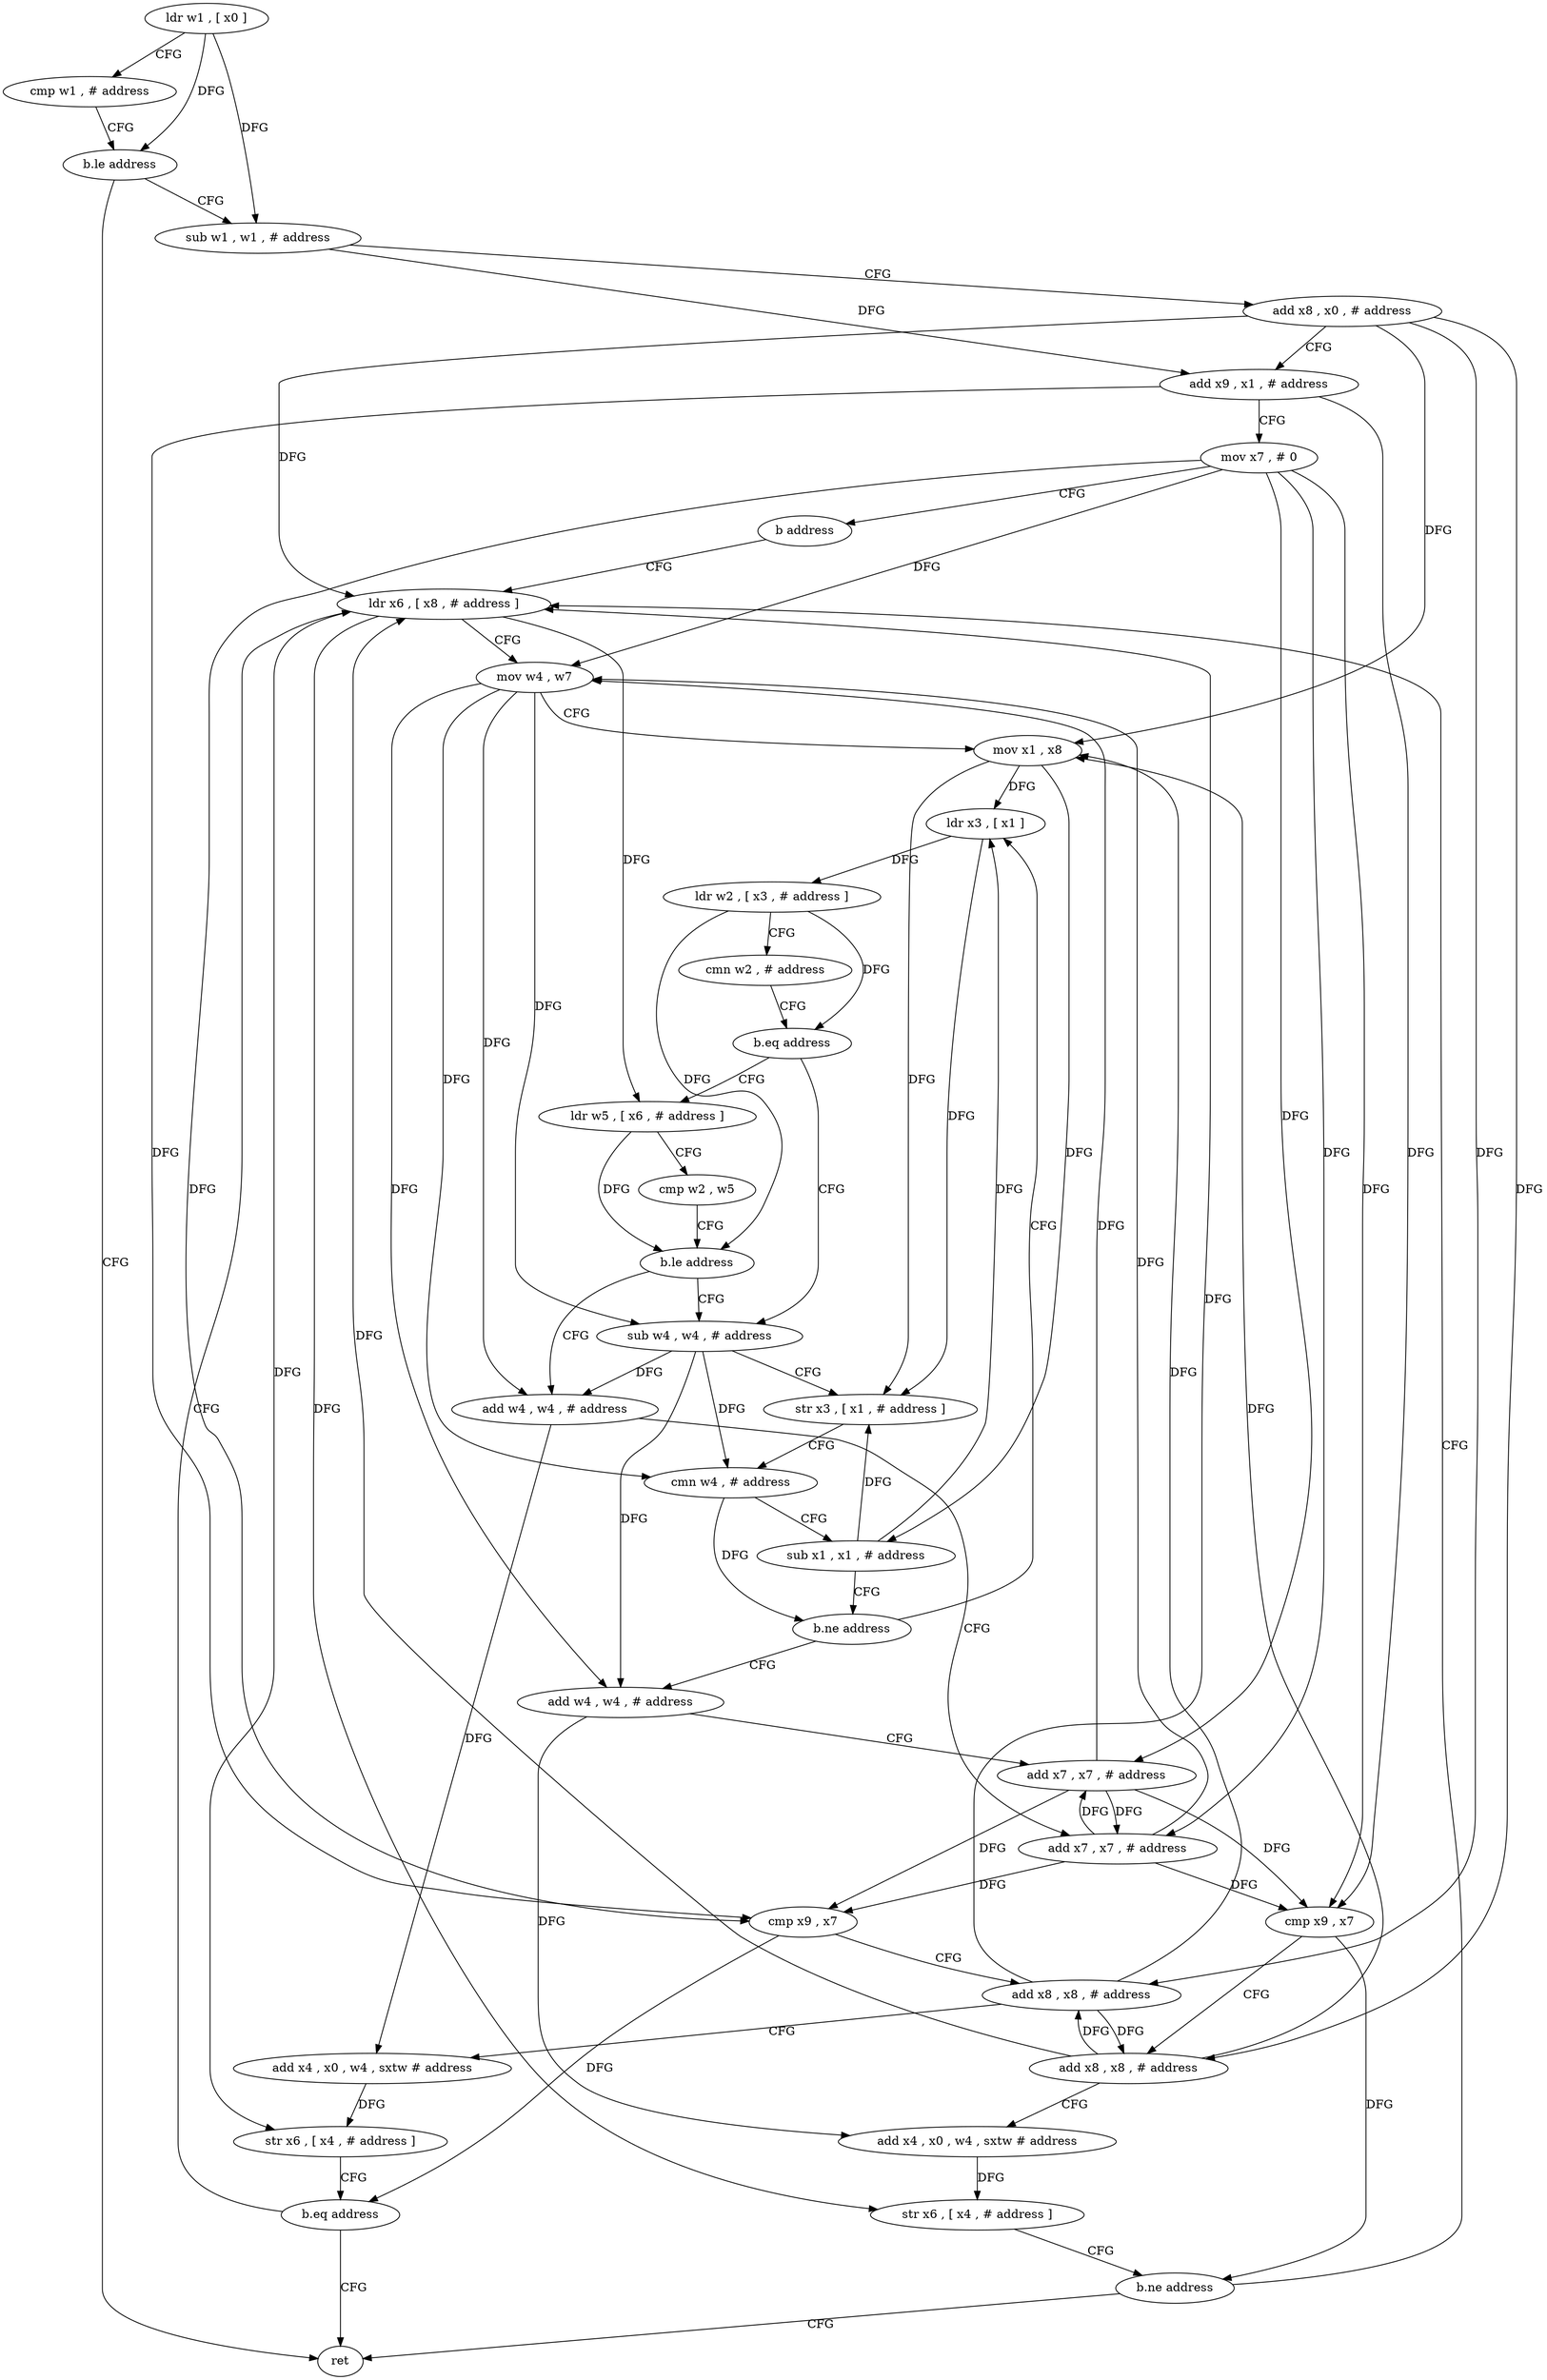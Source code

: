 digraph "func" {
"139560" [label = "ldr w1 , [ x0 ]" ]
"139564" [label = "cmp w1 , # address" ]
"139568" [label = "b.le address" ]
"139708" [label = "ret" ]
"139572" [label = "sub w1 , w1 , # address" ]
"139576" [label = "add x8 , x0 , # address" ]
"139580" [label = "add x9 , x1 , # address" ]
"139584" [label = "mov x7 , # 0" ]
"139588" [label = "b address" ]
"139620" [label = "ldr x6 , [ x8 , # address ]" ]
"139624" [label = "mov w4 , w7" ]
"139628" [label = "mov x1 , x8" ]
"139632" [label = "ldr x3 , [ x1 ]" ]
"139660" [label = "sub w4 , w4 , # address" ]
"139664" [label = "str x3 , [ x1 , # address ]" ]
"139668" [label = "cmn w4 , # address" ]
"139672" [label = "sub x1 , x1 , # address" ]
"139676" [label = "b.ne address" ]
"139680" [label = "add w4 , w4 , # address" ]
"139648" [label = "ldr w5 , [ x6 , # address ]" ]
"139652" [label = "cmp w2 , w5" ]
"139656" [label = "b.le address" ]
"139592" [label = "add w4 , w4 , # address" ]
"139636" [label = "ldr w2 , [ x3 , # address ]" ]
"139640" [label = "cmn w2 , # address" ]
"139644" [label = "b.eq address" ]
"139684" [label = "add x7 , x7 , # address" ]
"139688" [label = "cmp x9 , x7" ]
"139692" [label = "add x8 , x8 , # address" ]
"139696" [label = "add x4 , x0 , w4 , sxtw # address" ]
"139700" [label = "str x6 , [ x4 , # address ]" ]
"139704" [label = "b.ne address" ]
"139596" [label = "add x7 , x7 , # address" ]
"139600" [label = "cmp x9 , x7" ]
"139604" [label = "add x8 , x8 , # address" ]
"139608" [label = "add x4 , x0 , w4 , sxtw # address" ]
"139612" [label = "str x6 , [ x4 , # address ]" ]
"139616" [label = "b.eq address" ]
"139560" -> "139564" [ label = "CFG" ]
"139560" -> "139568" [ label = "DFG" ]
"139560" -> "139572" [ label = "DFG" ]
"139564" -> "139568" [ label = "CFG" ]
"139568" -> "139708" [ label = "CFG" ]
"139568" -> "139572" [ label = "CFG" ]
"139572" -> "139576" [ label = "CFG" ]
"139572" -> "139580" [ label = "DFG" ]
"139576" -> "139580" [ label = "CFG" ]
"139576" -> "139620" [ label = "DFG" ]
"139576" -> "139628" [ label = "DFG" ]
"139576" -> "139692" [ label = "DFG" ]
"139576" -> "139604" [ label = "DFG" ]
"139580" -> "139584" [ label = "CFG" ]
"139580" -> "139688" [ label = "DFG" ]
"139580" -> "139600" [ label = "DFG" ]
"139584" -> "139588" [ label = "CFG" ]
"139584" -> "139624" [ label = "DFG" ]
"139584" -> "139684" [ label = "DFG" ]
"139584" -> "139688" [ label = "DFG" ]
"139584" -> "139596" [ label = "DFG" ]
"139584" -> "139600" [ label = "DFG" ]
"139588" -> "139620" [ label = "CFG" ]
"139620" -> "139624" [ label = "CFG" ]
"139620" -> "139648" [ label = "DFG" ]
"139620" -> "139700" [ label = "DFG" ]
"139620" -> "139612" [ label = "DFG" ]
"139624" -> "139628" [ label = "CFG" ]
"139624" -> "139660" [ label = "DFG" ]
"139624" -> "139668" [ label = "DFG" ]
"139624" -> "139680" [ label = "DFG" ]
"139624" -> "139592" [ label = "DFG" ]
"139628" -> "139632" [ label = "DFG" ]
"139628" -> "139664" [ label = "DFG" ]
"139628" -> "139672" [ label = "DFG" ]
"139632" -> "139636" [ label = "DFG" ]
"139632" -> "139664" [ label = "DFG" ]
"139660" -> "139664" [ label = "CFG" ]
"139660" -> "139668" [ label = "DFG" ]
"139660" -> "139680" [ label = "DFG" ]
"139660" -> "139592" [ label = "DFG" ]
"139664" -> "139668" [ label = "CFG" ]
"139668" -> "139672" [ label = "CFG" ]
"139668" -> "139676" [ label = "DFG" ]
"139672" -> "139676" [ label = "CFG" ]
"139672" -> "139632" [ label = "DFG" ]
"139672" -> "139664" [ label = "DFG" ]
"139676" -> "139632" [ label = "CFG" ]
"139676" -> "139680" [ label = "CFG" ]
"139680" -> "139684" [ label = "CFG" ]
"139680" -> "139696" [ label = "DFG" ]
"139648" -> "139652" [ label = "CFG" ]
"139648" -> "139656" [ label = "DFG" ]
"139652" -> "139656" [ label = "CFG" ]
"139656" -> "139592" [ label = "CFG" ]
"139656" -> "139660" [ label = "CFG" ]
"139592" -> "139596" [ label = "CFG" ]
"139592" -> "139608" [ label = "DFG" ]
"139636" -> "139640" [ label = "CFG" ]
"139636" -> "139644" [ label = "DFG" ]
"139636" -> "139656" [ label = "DFG" ]
"139640" -> "139644" [ label = "CFG" ]
"139644" -> "139660" [ label = "CFG" ]
"139644" -> "139648" [ label = "CFG" ]
"139684" -> "139688" [ label = "DFG" ]
"139684" -> "139624" [ label = "DFG" ]
"139684" -> "139596" [ label = "DFG" ]
"139684" -> "139600" [ label = "DFG" ]
"139688" -> "139692" [ label = "CFG" ]
"139688" -> "139704" [ label = "DFG" ]
"139692" -> "139696" [ label = "CFG" ]
"139692" -> "139620" [ label = "DFG" ]
"139692" -> "139628" [ label = "DFG" ]
"139692" -> "139604" [ label = "DFG" ]
"139696" -> "139700" [ label = "DFG" ]
"139700" -> "139704" [ label = "CFG" ]
"139704" -> "139620" [ label = "CFG" ]
"139704" -> "139708" [ label = "CFG" ]
"139596" -> "139600" [ label = "DFG" ]
"139596" -> "139624" [ label = "DFG" ]
"139596" -> "139684" [ label = "DFG" ]
"139596" -> "139688" [ label = "DFG" ]
"139600" -> "139604" [ label = "CFG" ]
"139600" -> "139616" [ label = "DFG" ]
"139604" -> "139608" [ label = "CFG" ]
"139604" -> "139620" [ label = "DFG" ]
"139604" -> "139628" [ label = "DFG" ]
"139604" -> "139692" [ label = "DFG" ]
"139608" -> "139612" [ label = "DFG" ]
"139612" -> "139616" [ label = "CFG" ]
"139616" -> "139708" [ label = "CFG" ]
"139616" -> "139620" [ label = "CFG" ]
}
